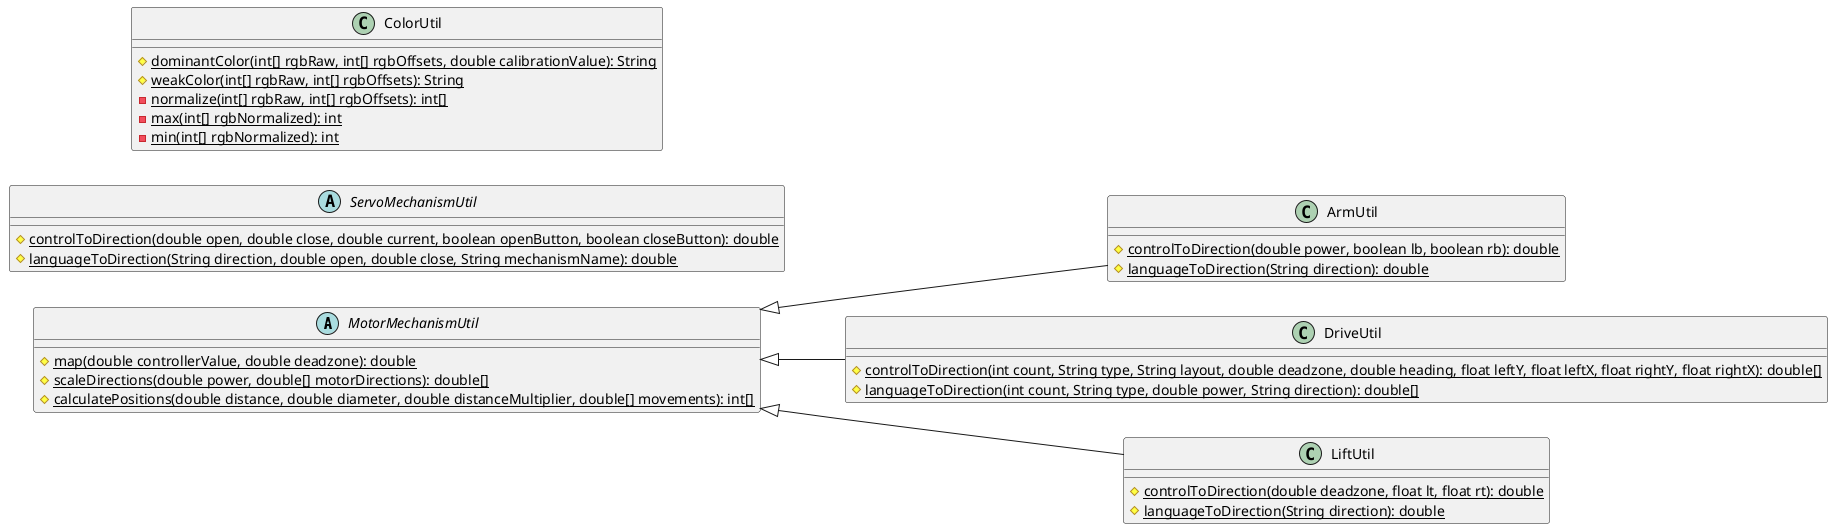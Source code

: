 @startuml

left to right direction

abstract class MotorMechanismUtil {
    {static}# map(double controllerValue, double deadzone): double
    {static}# scaleDirections(double power, double[] motorDirections): double[]
    {static}# calculatePositions(double distance, double diameter, double distanceMultiplier, double[] movements): int[]
}

abstract class ServoMechanismUtil {
    {static}# controlToDirection(double open, double close, double current, boolean openButton, boolean closeButton): double
    {static}# languageToDirection(String direction, double open, double close, String mechanismName): double
}

class ArmUtil {
    {static}# controlToDirection(double power, boolean lb, boolean rb): double
    {static}# languageToDirection(String direction): double
}

class DriveUtil {
    {static}# controlToDirection(int count, String type, String layout, double deadzone, double heading, float leftY, float leftX, float rightY, float rightX): double[]
    {static}# languageToDirection(int count, String type, double power, String direction): double[]
}

class LiftUtil {
    {static}# controlToDirection(double deadzone, float lt, float rt): double
    {static}# languageToDirection(String direction): double
}

class ColorUtil {
    {static}# dominantColor(int[] rgbRaw, int[] rgbOffsets, double calibrationValue): String
    {static}# weakColor(int[] rgbRaw, int[] rgbOffsets): String
    {static}- normalize(int[] rgbRaw, int[] rgbOffsets): int[]
    {static}- max(int[] rgbNormalized): int
    {static}- min(int[] rgbNormalized): int
}

MotorMechanismUtil <|-- ArmUtil
MotorMechanismUtil <|-- DriveUtil
MotorMechanismUtil <|-- LiftUtil

@enduml
